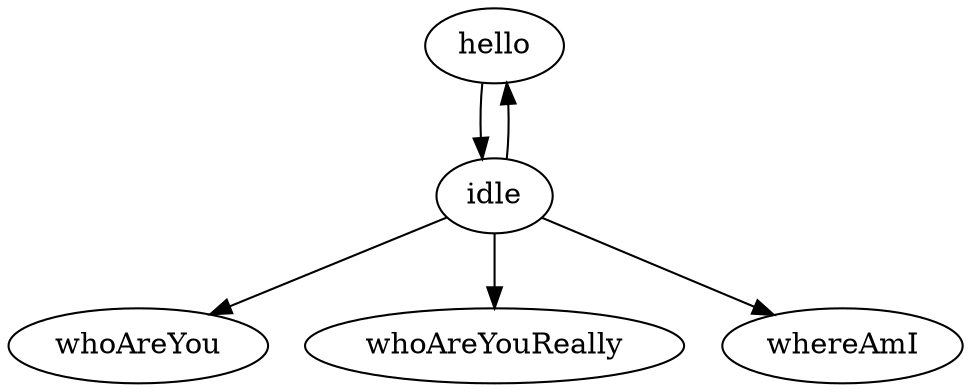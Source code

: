digraph conversation {
    hello -> idle
    idle -> hello
    idle -> whoAreYou
    idle -> whoAreYouReally
    idle -> whereAmI
}